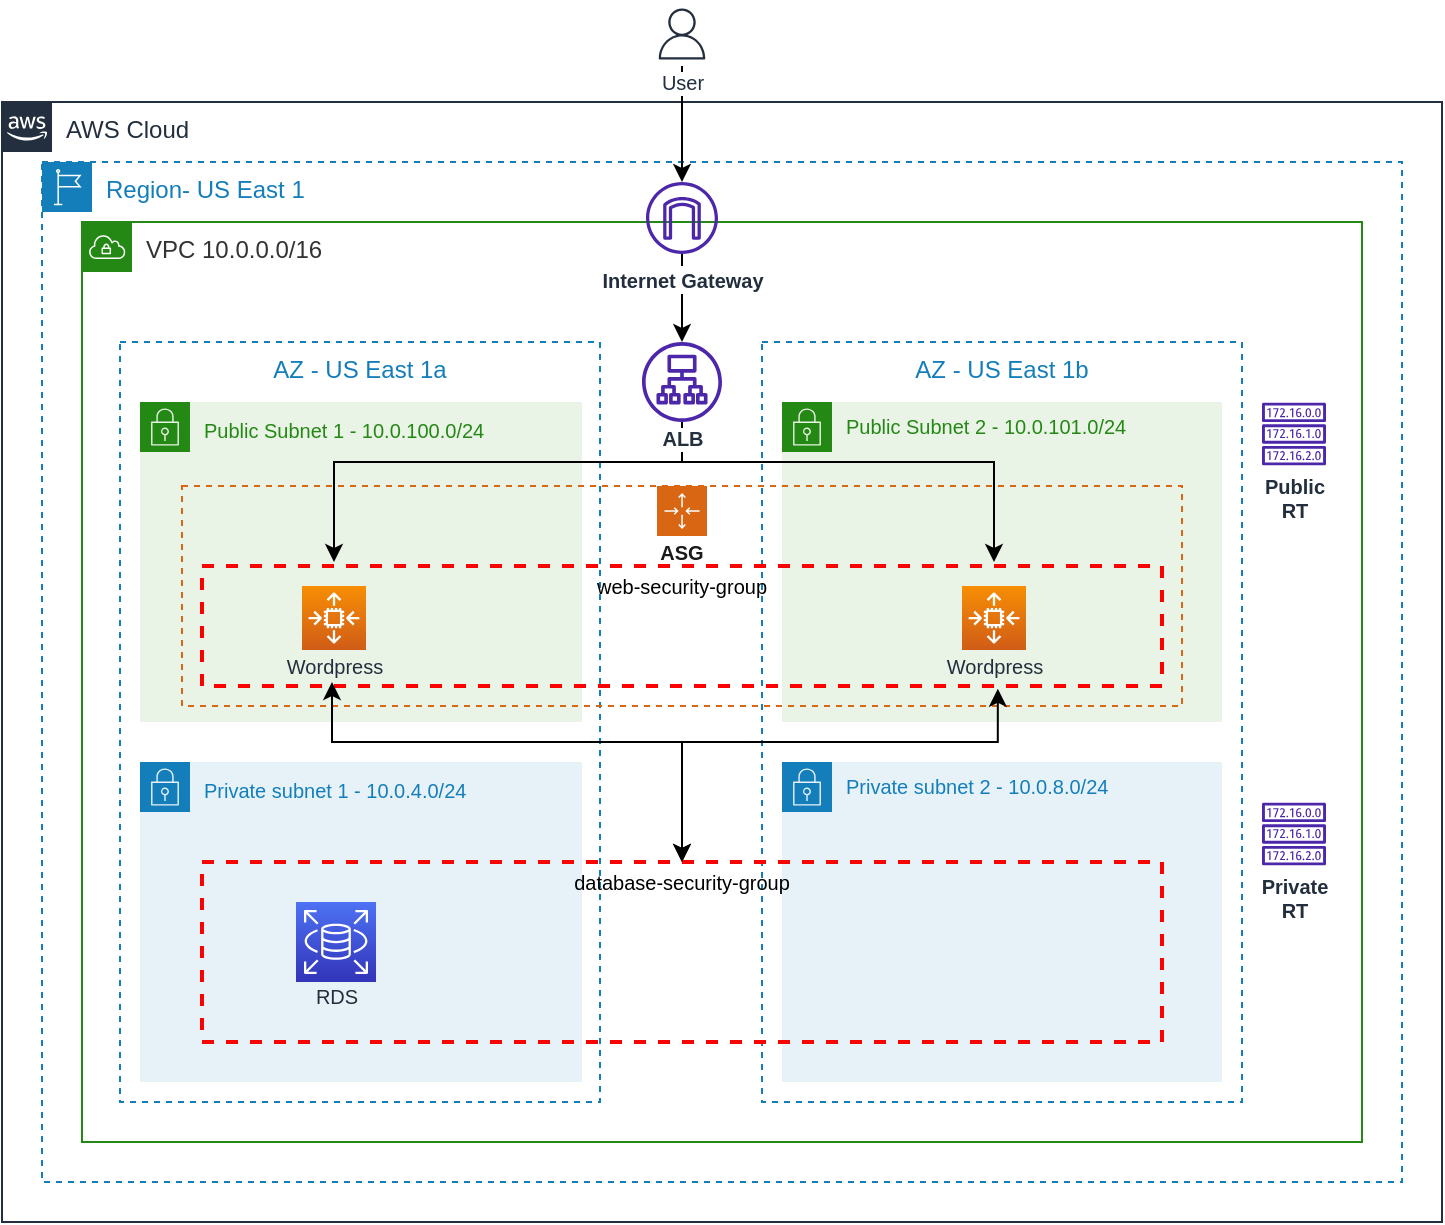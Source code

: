 <mxfile version="21.1.2" type="device">
  <diagram id="w_ch2asYwEqR21EAnBpV" name="Page-1">
    <mxGraphModel dx="770" dy="532" grid="1" gridSize="10" guides="1" tooltips="1" connect="1" arrows="1" fold="1" page="1" pageScale="1" pageWidth="1920" pageHeight="1200" math="0" shadow="0">
      <root>
        <mxCell id="0" />
        <mxCell id="1" style="locked=1;" parent="0" />
        <mxCell id="G49BABBasGLgJN7lkWn6-1" value="AWS Cloud" style="points=[[0,0],[0.25,0],[0.5,0],[0.75,0],[1,0],[1,0.25],[1,0.5],[1,0.75],[1,1],[0.75,1],[0.5,1],[0.25,1],[0,1],[0,0.75],[0,0.5],[0,0.25]];outlineConnect=0;gradientColor=none;html=1;whiteSpace=wrap;fontSize=12;fontStyle=0;container=1;pointerEvents=0;collapsible=0;recursiveResize=0;shape=mxgraph.aws4.group;grIcon=mxgraph.aws4.group_aws_cloud_alt;strokeColor=#232F3E;fillColor=none;verticalAlign=top;align=left;spacingLeft=30;fontColor=#232F3E;dashed=0;" parent="1" vertex="1">
          <mxGeometry x="120" y="120" width="720" height="560" as="geometry" />
        </mxCell>
        <mxCell id="G49BABBasGLgJN7lkWn6-2" value="Region- US East 1" style="points=[[0,0],[0.25,0],[0.5,0],[0.75,0],[1,0],[1,0.25],[1,0.5],[1,0.75],[1,1],[0.75,1],[0.5,1],[0.25,1],[0,1],[0,0.75],[0,0.5],[0,0.25]];outlineConnect=0;gradientColor=none;html=1;whiteSpace=wrap;fontSize=12;fontStyle=0;container=1;pointerEvents=0;collapsible=0;recursiveResize=0;shape=mxgraph.aws4.group;grIcon=mxgraph.aws4.group_region;strokeColor=#147EBA;fillColor=none;verticalAlign=top;align=left;spacingLeft=30;fontColor=#147EBA;dashed=1;" parent="G49BABBasGLgJN7lkWn6-1" vertex="1">
          <mxGeometry x="20" y="30" width="680" height="510" as="geometry" />
        </mxCell>
        <mxCell id="G49BABBasGLgJN7lkWn6-5" value="VPC 10.0.0.0/16" style="points=[[0,0],[0.25,0],[0.5,0],[0.75,0],[1,0],[1,0.25],[1,0.5],[1,0.75],[1,1],[0.75,1],[0.5,1],[0.25,1],[0,1],[0,0.75],[0,0.5],[0,0.25]];outlineConnect=0;gradientColor=none;html=1;whiteSpace=wrap;fontSize=12;fontStyle=0;container=1;pointerEvents=0;collapsible=0;recursiveResize=0;shape=mxgraph.aws4.group;grIcon=mxgraph.aws4.group_vpc;strokeColor=#248814;fillColor=none;verticalAlign=top;align=left;spacingLeft=30;fontColor=#333333;dashed=0;" parent="G49BABBasGLgJN7lkWn6-2" vertex="1">
          <mxGeometry x="20" y="30" width="640" height="460" as="geometry" />
        </mxCell>
        <mxCell id="khvJRKGsboDZWCZrGUWG-6" value="AZ" style="locked=1;" parent="0" />
        <mxCell id="khvJRKGsboDZWCZrGUWG-7" value="AZ - US East 1a" style="fillColor=none;strokeColor=#147EBA;dashed=1;verticalAlign=top;fontStyle=0;fontColor=#147EBA;" parent="khvJRKGsboDZWCZrGUWG-6" vertex="1">
          <mxGeometry x="179" y="240" width="240" height="380" as="geometry" />
        </mxCell>
        <mxCell id="khvJRKGsboDZWCZrGUWG-8" value="AZ - US East 1b" style="fillColor=none;strokeColor=#147EBA;dashed=1;verticalAlign=top;fontStyle=0;fontColor=#147EBA;" parent="khvJRKGsboDZWCZrGUWG-6" vertex="1">
          <mxGeometry x="500" y="240" width="240" height="380" as="geometry" />
        </mxCell>
        <object label="subnets&#xa;subnet" id="QzKGhAqxXNImg3f3kizU-3">
          <mxCell style="locked=1;" parent="0" />
        </object>
        <mxCell id="QzKGhAqxXNImg3f3kizU-6" value="&lt;font style=&quot;font-size: 10px;&quot;&gt;Private subnet 1 -&amp;nbsp;10.0.4.0/24&lt;/font&gt;" style="points=[[0,0],[0.25,0],[0.5,0],[0.75,0],[1,0],[1,0.25],[1,0.5],[1,0.75],[1,1],[0.75,1],[0.5,1],[0.25,1],[0,1],[0,0.75],[0,0.5],[0,0.25]];outlineConnect=0;gradientColor=none;html=1;whiteSpace=wrap;fontSize=12;fontStyle=0;container=1;pointerEvents=0;collapsible=0;recursiveResize=0;shape=mxgraph.aws4.group;grIcon=mxgraph.aws4.group_security_group;grStroke=0;strokeColor=#147EBA;fillColor=#E6F2F8;verticalAlign=top;align=left;spacingLeft=30;fontColor=#147EBA;dashed=0;" parent="QzKGhAqxXNImg3f3kizU-3" vertex="1">
          <mxGeometry x="189" y="450" width="221" height="160" as="geometry" />
        </mxCell>
        <mxCell id="QzKGhAqxXNImg3f3kizU-16" value="Private subnet 2 -&amp;nbsp;10.0.8.0/24" style="points=[[0,0],[0.25,0],[0.5,0],[0.75,0],[1,0],[1,0.25],[1,0.5],[1,0.75],[1,1],[0.75,1],[0.5,1],[0.25,1],[0,1],[0,0.75],[0,0.5],[0,0.25]];outlineConnect=0;gradientColor=none;html=1;whiteSpace=wrap;fontSize=10;fontStyle=0;container=1;pointerEvents=0;collapsible=0;recursiveResize=0;shape=mxgraph.aws4.group;grIcon=mxgraph.aws4.group_security_group;grStroke=0;strokeColor=#147EBA;fillColor=#E6F2F8;verticalAlign=top;align=left;spacingLeft=30;fontColor=#147EBA;dashed=0;" parent="QzKGhAqxXNImg3f3kizU-3" vertex="1">
          <mxGeometry x="510" y="450" width="220" height="160" as="geometry" />
        </mxCell>
        <mxCell id="x8RhY3W0q12wKIg17iTx-5" value="&lt;font style=&quot;font-size: 10px;&quot;&gt;Public Subnet 1 - 10.0.100.0/24&lt;/font&gt;" style="points=[[0,0],[0.25,0],[0.5,0],[0.75,0],[1,0],[1,0.25],[1,0.5],[1,0.75],[1,1],[0.75,1],[0.5,1],[0.25,1],[0,1],[0,0.75],[0,0.5],[0,0.25]];outlineConnect=0;gradientColor=none;html=1;whiteSpace=wrap;fontSize=12;fontStyle=0;container=1;pointerEvents=0;collapsible=0;recursiveResize=0;shape=mxgraph.aws4.group;grIcon=mxgraph.aws4.group_security_group;grStroke=0;strokeColor=#248814;fillColor=#E9F3E6;verticalAlign=top;align=left;spacingLeft=30;fontColor=#248814;dashed=0;" parent="QzKGhAqxXNImg3f3kizU-3" vertex="1">
          <mxGeometry x="189" y="270" width="221" height="160" as="geometry" />
        </mxCell>
        <mxCell id="x8RhY3W0q12wKIg17iTx-8" value="&lt;font style=&quot;font-size: 10px;&quot;&gt;Public Subnet 2 -&amp;nbsp;&lt;/font&gt;10.0.101.0/24" style="points=[[0,0],[0.25,0],[0.5,0],[0.75,0],[1,0],[1,0.25],[1,0.5],[1,0.75],[1,1],[0.75,1],[0.5,1],[0.25,1],[0,1],[0,0.75],[0,0.5],[0,0.25]];outlineConnect=0;gradientColor=none;html=1;whiteSpace=wrap;fontSize=10;fontStyle=0;container=1;pointerEvents=0;collapsible=0;recursiveResize=0;shape=mxgraph.aws4.group;grIcon=mxgraph.aws4.group_security_group;grStroke=0;strokeColor=#248814;fillColor=#E9F3E6;verticalAlign=top;align=left;spacingLeft=30;fontColor=#248814;dashed=0;" parent="QzKGhAqxXNImg3f3kizU-3" vertex="1">
          <mxGeometry x="510" y="270" width="220" height="160" as="geometry" />
        </mxCell>
        <mxCell id="OvZVsSStkHa4qU6sYErH-4" value="Untitled Layer" style="locked=1;" parent="0" />
        <mxCell id="OvZVsSStkHa4qU6sYErH-5" value="ASG" style="points=[[0,0],[0.25,0],[0.5,0],[0.75,0],[1,0],[1,0.25],[1,0.5],[1,0.75],[1,1],[0.75,1],[0.5,1],[0.25,1],[0,1],[0,0.75],[0,0.5],[0,0.25]];outlineConnect=0;gradientColor=none;html=1;whiteSpace=wrap;fontSize=10;fontStyle=1;container=1;pointerEvents=0;collapsible=0;recursiveResize=0;shape=mxgraph.aws4.groupCenter;grIcon=mxgraph.aws4.group_auto_scaling_group;grStroke=1;strokeColor=#D86613;fillColor=none;verticalAlign=top;align=center;fontColor=#1A1A1A;dashed=1;spacingTop=25;spacing=-2;" parent="OvZVsSStkHa4qU6sYErH-4" vertex="1">
          <mxGeometry x="210" y="312" width="500" height="110" as="geometry" />
        </mxCell>
        <mxCell id="OvZVsSStkHa4qU6sYErH-6" value="web-security-group" style="fontStyle=0;verticalAlign=top;align=center;spacingTop=-2;fillColor=none;rounded=0;whiteSpace=wrap;html=1;strokeColor=#FF0000;strokeWidth=2;dashed=1;container=1;collapsible=0;expand=0;recursiveResize=0;fontSize=10;" parent="OvZVsSStkHa4qU6sYErH-5" vertex="1">
          <mxGeometry x="10" y="40" width="480" height="60" as="geometry" />
        </mxCell>
        <mxCell id="OvZVsSStkHa4qU6sYErH-9" value="Wordpress" style="sketch=0;points=[[0,0,0],[0.25,0,0],[0.5,0,0],[0.75,0,0],[1,0,0],[0,1,0],[0.25,1,0],[0.5,1,0],[0.75,1,0],[1,1,0],[0,0.25,0],[0,0.5,0],[0,0.75,0],[1,0.25,0],[1,0.5,0],[1,0.75,0]];outlineConnect=0;fontColor=#232F3E;gradientColor=#F78E04;gradientDirection=north;fillColor=#D05C17;strokeColor=#ffffff;dashed=0;verticalLabelPosition=bottom;verticalAlign=top;align=center;html=1;fontSize=10;fontStyle=0;aspect=fixed;shape=mxgraph.aws4.resourceIcon;resIcon=mxgraph.aws4.auto_scaling2;spacing=-2;" parent="OvZVsSStkHa4qU6sYErH-6" vertex="1">
          <mxGeometry x="50" y="10" width="32" height="32" as="geometry" />
        </mxCell>
        <mxCell id="mzcdr3nFqpxfpe6JORw5-11" value="Wordpress" style="sketch=0;points=[[0,0,0],[0.25,0,0],[0.5,0,0],[0.75,0,0],[1,0,0],[0,1,0],[0.25,1,0],[0.5,1,0],[0.75,1,0],[1,1,0],[0,0.25,0],[0,0.5,0],[0,0.75,0],[1,0.25,0],[1,0.5,0],[1,0.75,0]];outlineConnect=0;fontColor=#232F3E;gradientColor=#F78E04;gradientDirection=north;fillColor=#D05C17;strokeColor=#ffffff;dashed=0;verticalLabelPosition=bottom;verticalAlign=top;align=center;html=1;fontSize=10;fontStyle=0;aspect=fixed;shape=mxgraph.aws4.resourceIcon;resIcon=mxgraph.aws4.auto_scaling2;spacing=-2;" parent="OvZVsSStkHa4qU6sYErH-6" vertex="1">
          <mxGeometry x="380" y="10" width="32" height="32" as="geometry" />
        </mxCell>
        <mxCell id="OvZVsSStkHa4qU6sYErH-14" value="Public&lt;br&gt;RT" style="sketch=0;outlineConnect=0;fontColor=#232F3E;gradientColor=none;fillColor=#4D27AA;strokeColor=none;dashed=0;verticalLabelPosition=bottom;verticalAlign=top;align=center;html=1;fontSize=10;fontStyle=1;pointerEvents=1;shape=mxgraph.aws4.route_table;spacing=0;aspect=fixed;" parent="OvZVsSStkHa4qU6sYErH-4" vertex="1">
          <mxGeometry x="750" y="270" width="32" height="32" as="geometry" />
        </mxCell>
        <mxCell id="OvZVsSStkHa4qU6sYErH-15" value="Private&lt;br&gt;RT" style="sketch=0;outlineConnect=0;fontColor=#232F3E;gradientColor=none;fillColor=#4D27AA;strokeColor=none;dashed=0;verticalLabelPosition=bottom;verticalAlign=top;align=center;html=1;fontSize=10;fontStyle=1;pointerEvents=1;shape=mxgraph.aws4.route_table;spacing=0;aspect=fixed;" parent="OvZVsSStkHa4qU6sYErH-4" vertex="1">
          <mxGeometry x="750" y="470" width="32" height="32" as="geometry" />
        </mxCell>
        <object label="Untitled Layer" id="QzKGhAqxXNImg3f3kizU-7">
          <mxCell style="" parent="0" />
        </object>
        <mxCell id="mzcdr3nFqpxfpe6JORw5-5" style="edgeStyle=orthogonalEdgeStyle;rounded=0;orthogonalLoop=1;jettySize=auto;html=1;" parent="QzKGhAqxXNImg3f3kizU-7" source="x8RhY3W0q12wKIg17iTx-9" target="OvZVsSStkHa4qU6sYErH-1" edge="1">
          <mxGeometry relative="1" as="geometry" />
        </mxCell>
        <mxCell id="x8RhY3W0q12wKIg17iTx-9" value="&lt;font style=&quot;font-size: 10px;&quot;&gt;Internet Gateway&lt;/font&gt;" style="sketch=0;outlineConnect=0;fontColor=#232F3E;gradientColor=none;fillColor=#4D27AA;strokeColor=none;dashed=0;verticalLabelPosition=bottom;verticalAlign=top;align=center;html=1;fontSize=12;fontStyle=1;aspect=fixed;pointerEvents=1;shape=mxgraph.aws4.internet_gateway;spacing=1;labelBackgroundColor=default;" parent="QzKGhAqxXNImg3f3kizU-7" vertex="1">
          <mxGeometry x="442" y="160" width="36" height="36" as="geometry" />
        </mxCell>
        <mxCell id="AtIlnhkVCwbOlPe-LQqi-3" style="edgeStyle=orthogonalEdgeStyle;rounded=0;orthogonalLoop=1;jettySize=auto;html=1;" edge="1" parent="QzKGhAqxXNImg3f3kizU-7" source="OvZVsSStkHa4qU6sYErH-1">
          <mxGeometry relative="1" as="geometry">
            <mxPoint x="286" y="350" as="targetPoint" />
            <Array as="points">
              <mxPoint x="460" y="300" />
              <mxPoint x="286" y="300" />
            </Array>
          </mxGeometry>
        </mxCell>
        <mxCell id="AtIlnhkVCwbOlPe-LQqi-4" style="edgeStyle=orthogonalEdgeStyle;rounded=0;orthogonalLoop=1;jettySize=auto;html=1;" edge="1" parent="QzKGhAqxXNImg3f3kizU-7" source="OvZVsSStkHa4qU6sYErH-1">
          <mxGeometry relative="1" as="geometry">
            <mxPoint x="616" y="350" as="targetPoint" />
            <Array as="points">
              <mxPoint x="460" y="300" />
              <mxPoint x="616" y="300" />
            </Array>
          </mxGeometry>
        </mxCell>
        <mxCell id="OvZVsSStkHa4qU6sYErH-1" value="ALB" style="sketch=0;outlineConnect=0;fontColor=#232F3E;gradientColor=none;fillColor=#4D27AA;strokeColor=none;dashed=0;verticalLabelPosition=bottom;verticalAlign=top;align=center;html=1;fontSize=10;fontStyle=1;aspect=fixed;pointerEvents=1;shape=mxgraph.aws4.application_load_balancer;spacing=-2;labelBackgroundColor=default;" parent="QzKGhAqxXNImg3f3kizU-7" vertex="1">
          <mxGeometry x="440" y="240" width="40" height="40" as="geometry" />
        </mxCell>
        <mxCell id="mzcdr3nFqpxfpe6JORw5-10" style="edgeStyle=orthogonalEdgeStyle;rounded=0;orthogonalLoop=1;jettySize=auto;html=1;" parent="QzKGhAqxXNImg3f3kizU-7" source="mzcdr3nFqpxfpe6JORw5-9" target="x8RhY3W0q12wKIg17iTx-9" edge="1">
          <mxGeometry relative="1" as="geometry" />
        </mxCell>
        <mxCell id="mzcdr3nFqpxfpe6JORw5-9" value="User" style="sketch=0;outlineConnect=0;fontColor=#232F3E;gradientColor=none;strokeColor=#232F3E;fillColor=#ffffff;dashed=0;verticalLabelPosition=bottom;verticalAlign=top;align=center;html=1;fontSize=10;fontStyle=0;aspect=fixed;shape=mxgraph.aws4.resourceIcon;resIcon=mxgraph.aws4.user;spacing=-2;labelBackgroundColor=default;" parent="QzKGhAqxXNImg3f3kizU-7" vertex="1">
          <mxGeometry x="444" y="70" width="32" height="32" as="geometry" />
        </mxCell>
        <mxCell id="mzcdr3nFqpxfpe6JORw5-13" value="database-security-group" style="fontStyle=0;verticalAlign=top;align=center;spacingTop=-2;fillColor=none;rounded=0;whiteSpace=wrap;html=1;strokeColor=#FF0000;strokeWidth=2;dashed=1;container=1;collapsible=0;expand=0;recursiveResize=0;fontSize=10;" parent="QzKGhAqxXNImg3f3kizU-7" vertex="1">
          <mxGeometry x="220" y="500" width="480" height="90" as="geometry" />
        </mxCell>
        <mxCell id="mzcdr3nFqpxfpe6JORw5-4" value="RDS" style="sketch=0;points=[[0,0,0],[0.25,0,0],[0.5,0,0],[0.75,0,0],[1,0,0],[0,1,0],[0.25,1,0],[0.5,1,0],[0.75,1,0],[1,1,0],[0,0.25,0],[0,0.5,0],[0,0.75,0],[1,0.25,0],[1,0.5,0],[1,0.75,0]];outlineConnect=0;fontColor=#232F3E;gradientColor=#4D72F3;gradientDirection=north;fillColor=#3334B9;strokeColor=#ffffff;dashed=0;verticalLabelPosition=bottom;verticalAlign=top;align=center;html=1;fontSize=10;fontStyle=0;aspect=fixed;shape=mxgraph.aws4.resourceIcon;resIcon=mxgraph.aws4.rds;spacing=-3;" parent="mzcdr3nFqpxfpe6JORw5-13" vertex="1">
          <mxGeometry x="47" y="20" width="40" height="40" as="geometry" />
        </mxCell>
        <mxCell id="mzcdr3nFqpxfpe6JORw5-16" style="edgeStyle=orthogonalEdgeStyle;rounded=0;orthogonalLoop=1;jettySize=auto;html=1;startArrow=classic;startFill=1;entryX=0.5;entryY=0;entryDx=0;entryDy=0;" parent="QzKGhAqxXNImg3f3kizU-7" target="mzcdr3nFqpxfpe6JORw5-13" edge="1">
          <mxGeometry relative="1" as="geometry">
            <mxPoint x="285" y="410" as="sourcePoint" />
            <mxPoint x="286" y="520" as="targetPoint" />
            <Array as="points">
              <mxPoint x="285" y="440" />
              <mxPoint x="460" y="440" />
            </Array>
          </mxGeometry>
        </mxCell>
        <mxCell id="AtIlnhkVCwbOlPe-LQqi-5" style="edgeStyle=orthogonalEdgeStyle;rounded=0;orthogonalLoop=1;jettySize=auto;html=1;startArrow=classic;startFill=1;exitX=0.829;exitY=1.023;exitDx=0;exitDy=0;exitPerimeter=0;entryX=0.5;entryY=0;entryDx=0;entryDy=0;" edge="1" parent="QzKGhAqxXNImg3f3kizU-7" source="OvZVsSStkHa4qU6sYErH-6" target="mzcdr3nFqpxfpe6JORw5-13">
          <mxGeometry relative="1" as="geometry">
            <mxPoint x="290" y="394" as="sourcePoint" />
            <mxPoint x="464" y="500" as="targetPoint" />
            <Array as="points">
              <mxPoint x="618" y="440" />
              <mxPoint x="460" y="440" />
            </Array>
          </mxGeometry>
        </mxCell>
      </root>
    </mxGraphModel>
  </diagram>
</mxfile>
